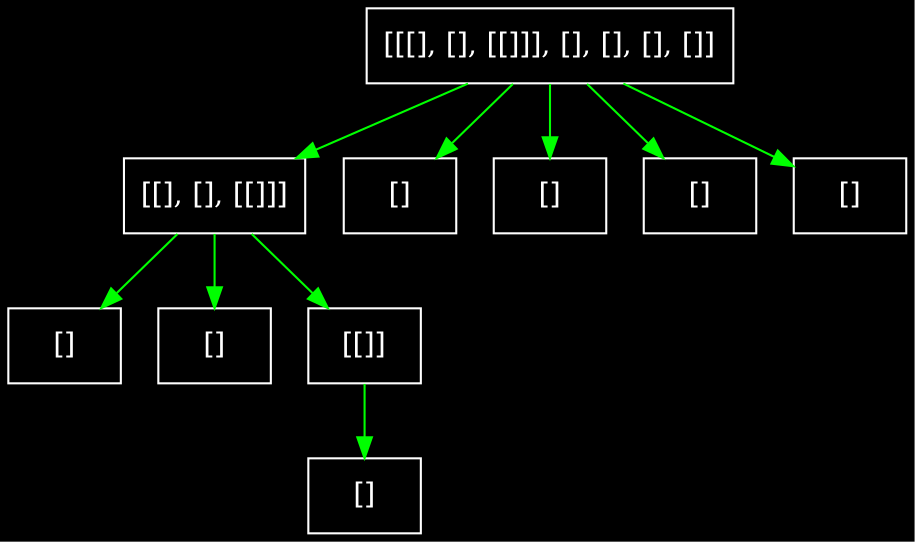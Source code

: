 digraph tree {
	graph [bgcolor=black]
	node [fontcolor=white]
	node [color=white]
	node [shape=rect]
	edge [color=green]
	0 [label="[[[], [], [[]]], [], [], [], []]"]
	0.0 [label="[[], [], [[]]]"]
	0 -> 0.0
	"0.0.0" [label="[]"]
	0.0 -> "0.0.0"
	"0.0.1" [label="[]"]
	0.0 -> "0.0.1"
	"0.0.2" [label="[[]]"]
	0.0 -> "0.0.2"
	"0.0.2.0" [label="[]"]
	"0.0.2" -> "0.0.2.0"
	0.1 [label="[]"]
	0 -> 0.1
	0.2 [label="[]"]
	0 -> 0.2
	0.3 [label="[]"]
	0 -> 0.3
	0.4 [label="[]"]
	0 -> 0.4
}
